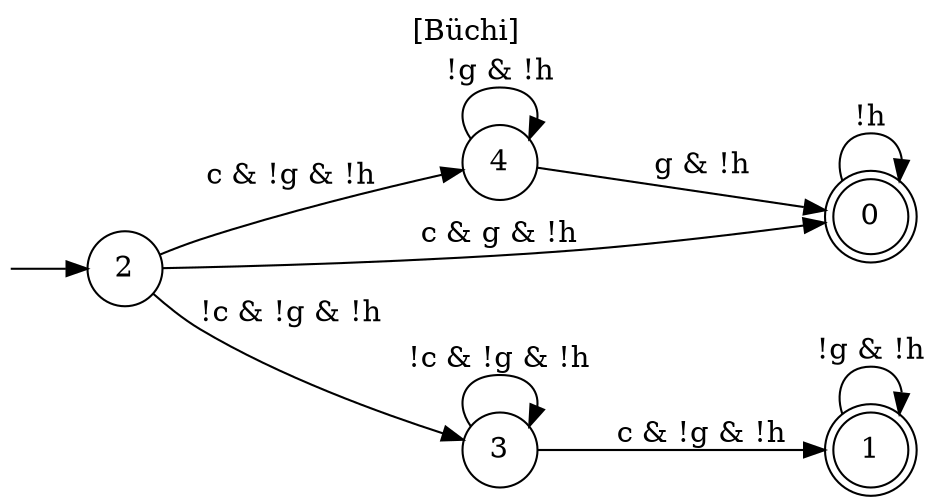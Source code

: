 digraph "" {
  rankdir=LR
  label="[Büchi]"
  labelloc="t"
  node [shape="circle"]
  I [label="", style=invis, width=0]
  I -> 2
  0 [label="0", peripheries=2]
  0 -> 0 [label="!h"]
  1 [label="1", peripheries=2]
  1 -> 1 [label="!g & !h"]
  2 [label="2"]
  2 -> 0 [label="c & g & !h"]
  2 -> 3 [label="!c & !g & !h"]
  2 -> 4 [label="c & !g & !h"]
  3 [label="3"]
  3 -> 1 [label="c & !g & !h"]
  3 -> 3 [label="!c & !g & !h"]
  4 [label="4"]
  4 -> 0 [label="g & !h"]
  4 -> 4 [label="!g & !h"]
}

